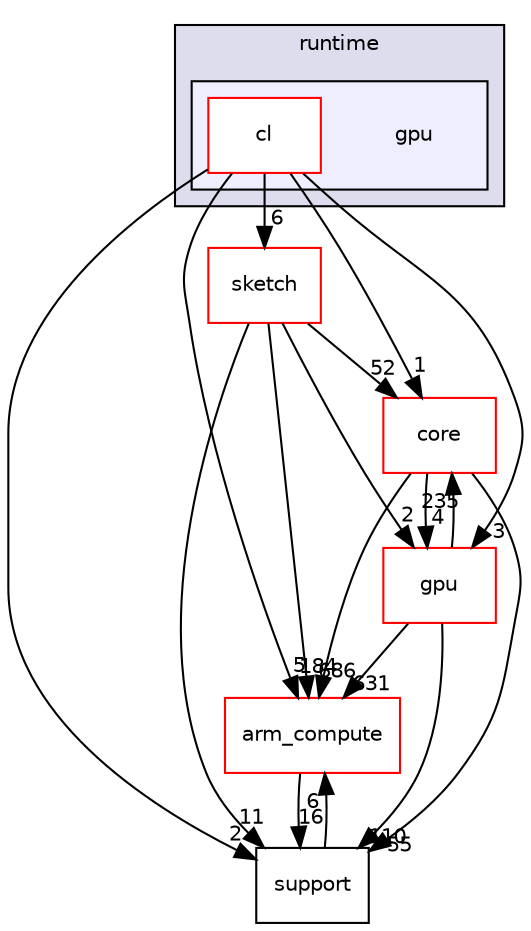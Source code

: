 digraph "src/dynamic_fusion/runtime/gpu" {
  compound=true
  node [ fontsize="10", fontname="Helvetica"];
  edge [ labelfontsize="10", labelfontname="Helvetica"];
  subgraph clusterdir_eaf4b15cb81d70a78c44ed9b3a3ab41e {
    graph [ bgcolor="#ddddee", pencolor="black", label="runtime" fontname="Helvetica", fontsize="10", URL="dir_eaf4b15cb81d70a78c44ed9b3a3ab41e.xhtml"]
  subgraph clusterdir_084dc2df57e7ed7ac176c18ca580848e {
    graph [ bgcolor="#eeeeff", pencolor="black", label="" URL="dir_084dc2df57e7ed7ac176c18ca580848e.xhtml"];
    dir_084dc2df57e7ed7ac176c18ca580848e [shape=plaintext label="gpu"];
  dir_19295c3848cb9fbcf1155f42ab5752ba [shape=box label="cl" fillcolor="white" style="filled" color="red" URL="dir_19295c3848cb9fbcf1155f42ab5752ba.xhtml"];
  }
  }
  dir_214608ef36d61442cb2b0c1c4e9a7def [shape=box label="arm_compute" fillcolor="white" style="filled" color="red" URL="dir_214608ef36d61442cb2b0c1c4e9a7def.xhtml"];
  dir_5815af820a9cc9481f1d0990a0d60286 [shape=box label="support" URL="dir_5815af820a9cc9481f1d0990a0d60286.xhtml"];
  dir_729ca8b25cabcdcb8b11b571ea7b237a [shape=box label="sketch" fillcolor="white" style="filled" color="red" URL="dir_729ca8b25cabcdcb8b11b571ea7b237a.xhtml"];
  dir_aebb8dcc11953d78e620bbef0b9e2183 [shape=box label="core" fillcolor="white" style="filled" color="red" URL="dir_aebb8dcc11953d78e620bbef0b9e2183.xhtml"];
  dir_cf895c1ed808af158264b2f3d8d7f8f0 [shape=box label="gpu" fillcolor="white" style="filled" color="red" URL="dir_cf895c1ed808af158264b2f3d8d7f8f0.xhtml"];
  dir_cf895c1ed808af158264b2f3d8d7f8f0->dir_214608ef36d61442cb2b0c1c4e9a7def [headlabel="631", labeldistance=1.5 headhref="dir_000004_000000.xhtml"];
  dir_cf895c1ed808af158264b2f3d8d7f8f0->dir_aebb8dcc11953d78e620bbef0b9e2183 [headlabel="235", labeldistance=1.5 headhref="dir_000004_000017.xhtml"];
  dir_cf895c1ed808af158264b2f3d8d7f8f0->dir_5815af820a9cc9481f1d0990a0d60286 [headlabel="110", labeldistance=1.5 headhref="dir_000004_000031.xhtml"];
  dir_729ca8b25cabcdcb8b11b571ea7b237a->dir_214608ef36d61442cb2b0c1c4e9a7def [headlabel="184", labeldistance=1.5 headhref="dir_000021_000000.xhtml"];
  dir_729ca8b25cabcdcb8b11b571ea7b237a->dir_5815af820a9cc9481f1d0990a0d60286 [headlabel="11", labeldistance=1.5 headhref="dir_000021_000031.xhtml"];
  dir_729ca8b25cabcdcb8b11b571ea7b237a->dir_aebb8dcc11953d78e620bbef0b9e2183 [headlabel="52", labeldistance=1.5 headhref="dir_000021_000017.xhtml"];
  dir_729ca8b25cabcdcb8b11b571ea7b237a->dir_cf895c1ed808af158264b2f3d8d7f8f0 [headlabel="2", labeldistance=1.5 headhref="dir_000021_000004.xhtml"];
  dir_214608ef36d61442cb2b0c1c4e9a7def->dir_5815af820a9cc9481f1d0990a0d60286 [headlabel="16", labeldistance=1.5 headhref="dir_000000_000031.xhtml"];
  dir_19295c3848cb9fbcf1155f42ab5752ba->dir_214608ef36d61442cb2b0c1c4e9a7def [headlabel="5", labeldistance=1.5 headhref="dir_000501_000000.xhtml"];
  dir_19295c3848cb9fbcf1155f42ab5752ba->dir_5815af820a9cc9481f1d0990a0d60286 [headlabel="2", labeldistance=1.5 headhref="dir_000501_000031.xhtml"];
  dir_19295c3848cb9fbcf1155f42ab5752ba->dir_729ca8b25cabcdcb8b11b571ea7b237a [headlabel="6", labeldistance=1.5 headhref="dir_000501_000021.xhtml"];
  dir_19295c3848cb9fbcf1155f42ab5752ba->dir_aebb8dcc11953d78e620bbef0b9e2183 [headlabel="1", labeldistance=1.5 headhref="dir_000501_000017.xhtml"];
  dir_19295c3848cb9fbcf1155f42ab5752ba->dir_cf895c1ed808af158264b2f3d8d7f8f0 [headlabel="3", labeldistance=1.5 headhref="dir_000501_000004.xhtml"];
  dir_aebb8dcc11953d78e620bbef0b9e2183->dir_214608ef36d61442cb2b0c1c4e9a7def [headlabel="686", labeldistance=1.5 headhref="dir_000017_000000.xhtml"];
  dir_aebb8dcc11953d78e620bbef0b9e2183->dir_5815af820a9cc9481f1d0990a0d60286 [headlabel="55", labeldistance=1.5 headhref="dir_000017_000031.xhtml"];
  dir_aebb8dcc11953d78e620bbef0b9e2183->dir_cf895c1ed808af158264b2f3d8d7f8f0 [headlabel="4", labeldistance=1.5 headhref="dir_000017_000004.xhtml"];
  dir_5815af820a9cc9481f1d0990a0d60286->dir_214608ef36d61442cb2b0c1c4e9a7def [headlabel="6", labeldistance=1.5 headhref="dir_000031_000000.xhtml"];
}
